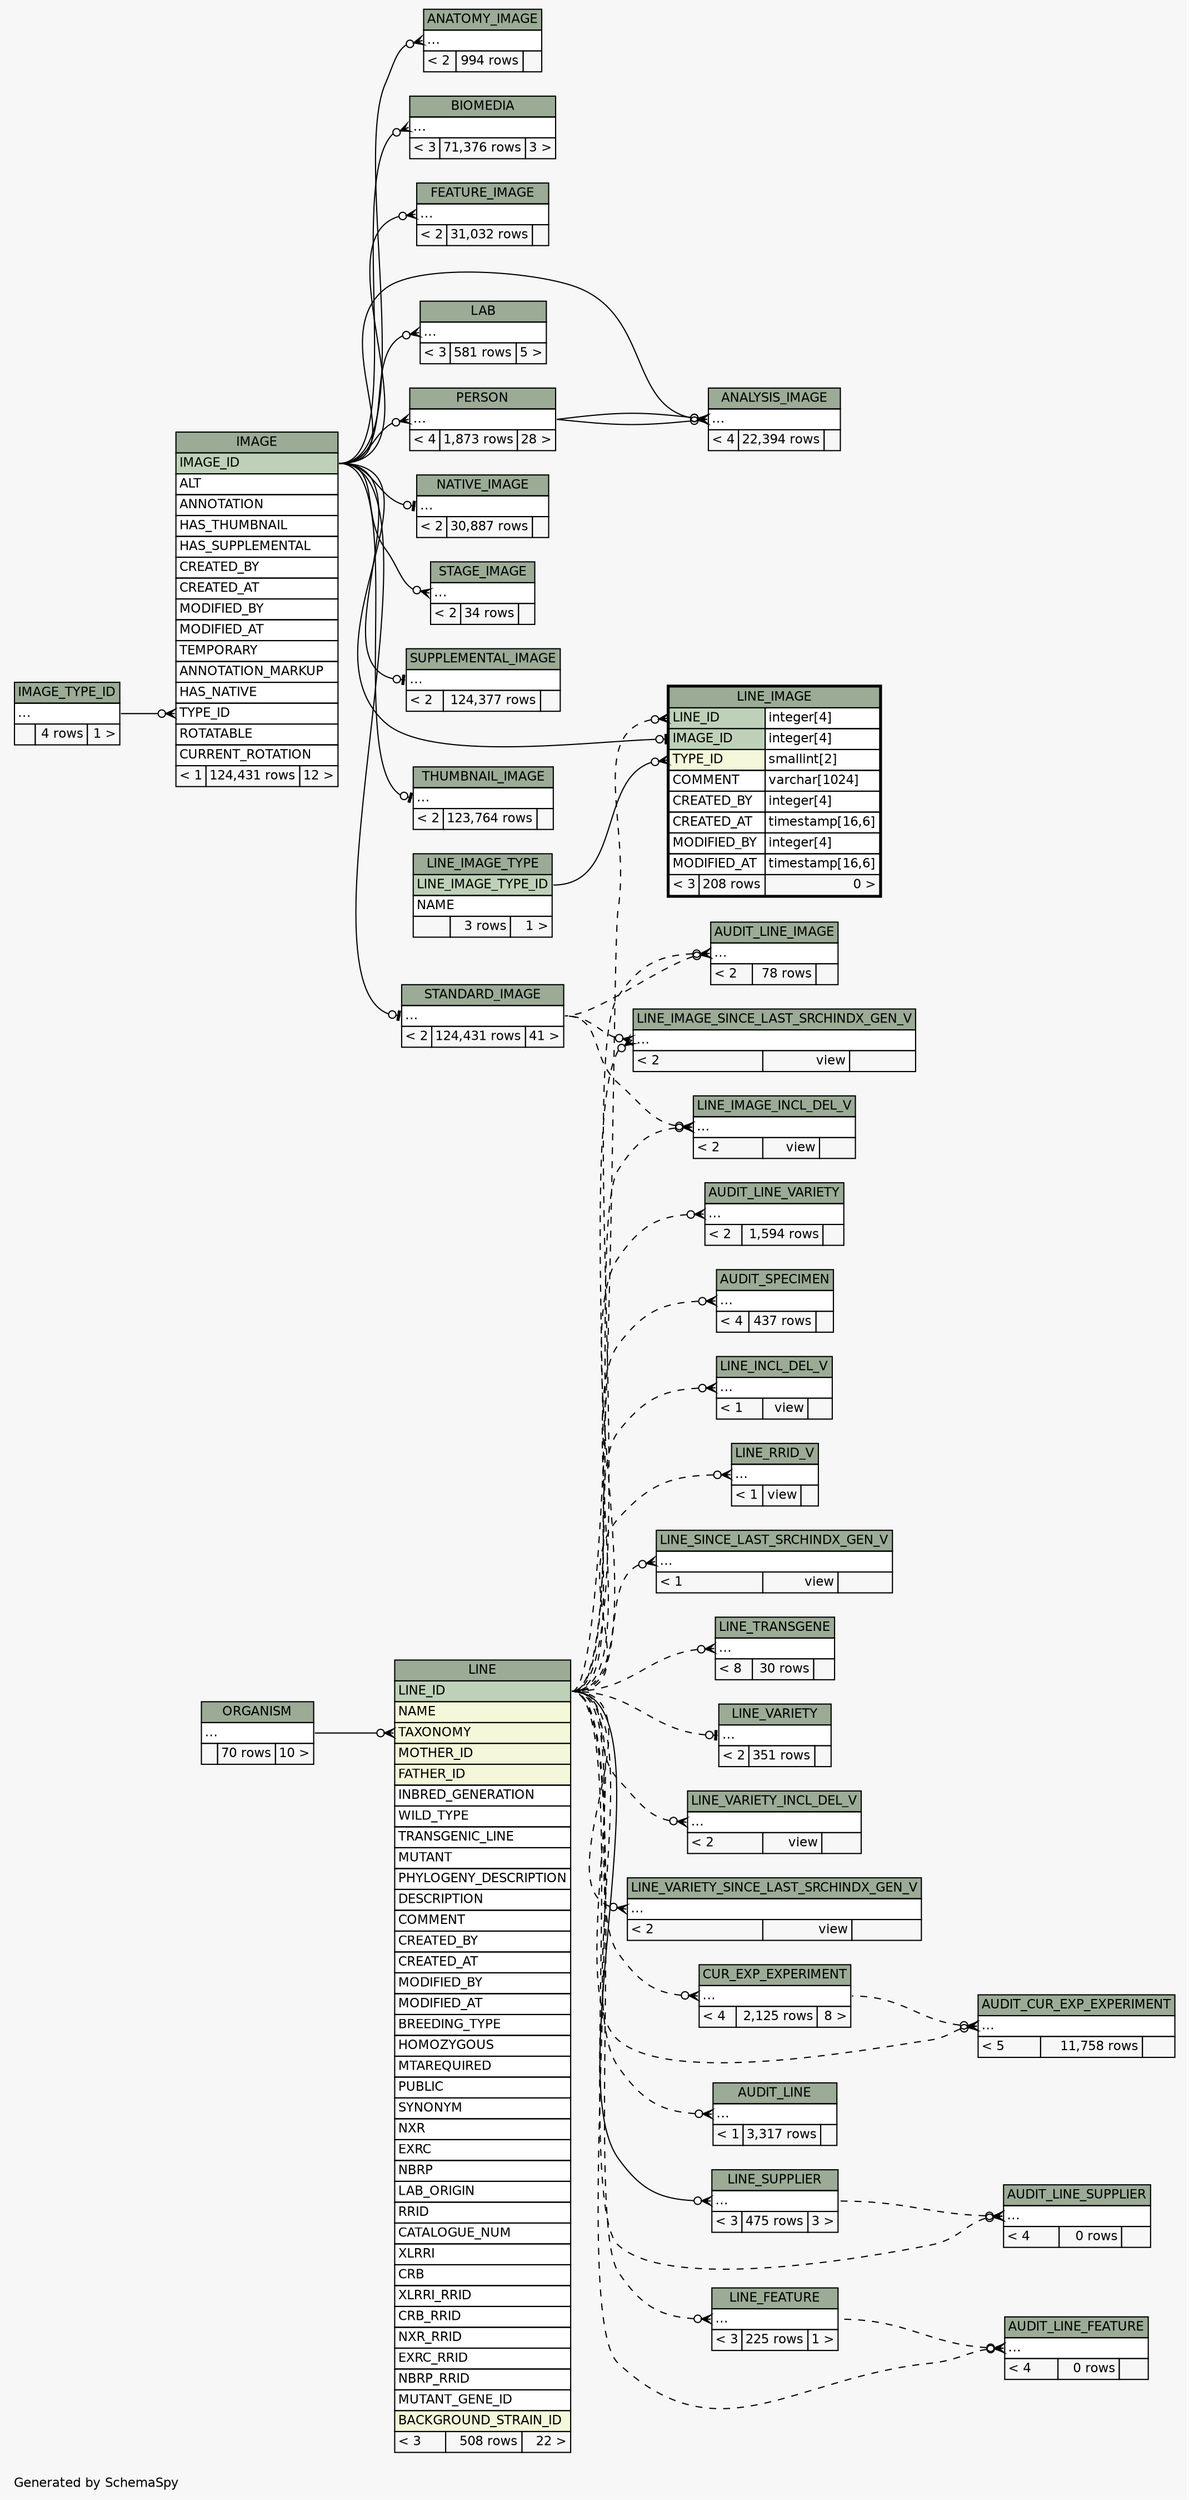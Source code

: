 // dot 2.38.0 on Windows 10 10.0
// SchemaSpy rev Unknown
digraph "impliedTwoDegreesRelationshipsDiagram" {
  graph [
    rankdir="RL"
    bgcolor="#f7f7f7"
    label="\nGenerated by SchemaSpy"
    labeljust="l"
    nodesep="0.18"
    ranksep="0.46"
    fontname="Helvetica"
    fontsize="11"
  ];
  node [
    fontname="Helvetica"
    fontsize="11"
    shape="plaintext"
  ];
  edge [
    arrowsize="0.8"
  ];
  "ANALYSIS_IMAGE":"elipses":w -> "PERSON":"elipses":e [arrowhead=none dir=back arrowtail=crowodot];
  "ANALYSIS_IMAGE":"elipses":w -> "IMAGE":"IMAGE_ID":e [arrowhead=none dir=back arrowtail=crowodot];
  "ANALYSIS_IMAGE":"elipses":w -> "PERSON":"elipses":e [arrowhead=none dir=back arrowtail=crowodot];
  "ANATOMY_IMAGE":"elipses":w -> "IMAGE":"IMAGE_ID":e [arrowhead=none dir=back arrowtail=crowodot];
  "AUDIT_CUR_EXP_EXPERIMENT":"elipses":w -> "CUR_EXP_EXPERIMENT":"elipses":e [arrowhead=none dir=back arrowtail=crowodot style=dashed];
  "AUDIT_CUR_EXP_EXPERIMENT":"elipses":w -> "LINE":"LINE_ID":e [arrowhead=none dir=back arrowtail=crowodot style=dashed];
  "AUDIT_LINE":"elipses":w -> "LINE":"LINE_ID":e [arrowhead=none dir=back arrowtail=crowodot style=dashed];
  "AUDIT_LINE_FEATURE":"elipses":w -> "LINE_FEATURE":"elipses":e [arrowhead=none dir=back arrowtail=crowodot style=dashed];
  "AUDIT_LINE_FEATURE":"elipses":w -> "LINE":"LINE_ID":e [arrowhead=none dir=back arrowtail=crowodot style=dashed];
  "AUDIT_LINE_IMAGE":"elipses":w -> "STANDARD_IMAGE":"elipses":e [arrowhead=none dir=back arrowtail=crowodot style=dashed];
  "AUDIT_LINE_IMAGE":"elipses":w -> "LINE":"LINE_ID":e [arrowhead=none dir=back arrowtail=crowodot style=dashed];
  "AUDIT_LINE_SUPPLIER":"elipses":w -> "LINE":"LINE_ID":e [arrowhead=none dir=back arrowtail=crowodot style=dashed];
  "AUDIT_LINE_SUPPLIER":"elipses":w -> "LINE_SUPPLIER":"elipses":e [arrowhead=none dir=back arrowtail=crowodot style=dashed];
  "AUDIT_LINE_VARIETY":"elipses":w -> "LINE":"LINE_ID":e [arrowhead=none dir=back arrowtail=crowodot style=dashed];
  "AUDIT_SPECIMEN":"elipses":w -> "LINE":"LINE_ID":e [arrowhead=none dir=back arrowtail=crowodot style=dashed];
  "BIOMEDIA":"elipses":w -> "IMAGE":"IMAGE_ID":e [arrowhead=none dir=back arrowtail=crowodot];
  "CUR_EXP_EXPERIMENT":"elipses":w -> "LINE":"LINE_ID":e [arrowhead=none dir=back arrowtail=crowodot style=dashed];
  "FEATURE_IMAGE":"elipses":w -> "IMAGE":"IMAGE_ID":e [arrowhead=none dir=back arrowtail=crowodot];
  "IMAGE":"TYPE_ID":w -> "IMAGE_TYPE_ID":"elipses":e [arrowhead=none dir=back arrowtail=crowodot];
  "LAB":"elipses":w -> "IMAGE":"IMAGE_ID":e [arrowhead=none dir=back arrowtail=crowodot];
  "LINE":"TAXONOMY":w -> "ORGANISM":"elipses":e [arrowhead=none dir=back arrowtail=crowodot];
  "LINE_FEATURE":"elipses":w -> "LINE":"LINE_ID":e [arrowhead=none dir=back arrowtail=crowodot style=dashed];
  "LINE_IMAGE":"IMAGE_ID":w -> "IMAGE":"IMAGE_ID":e [arrowhead=none dir=back arrowtail=teeodot];
  "LINE_IMAGE":"LINE_ID":w -> "LINE":"LINE_ID":e [arrowhead=none dir=back arrowtail=crowodot style=dashed];
  "LINE_IMAGE":"TYPE_ID":w -> "LINE_IMAGE_TYPE":"LINE_IMAGE_TYPE_ID":e [arrowhead=none dir=back arrowtail=crowodot];
  "LINE_IMAGE_INCL_DEL_V":"elipses":w -> "STANDARD_IMAGE":"elipses":e [arrowhead=none dir=back arrowtail=crowodot style=dashed];
  "LINE_IMAGE_INCL_DEL_V":"elipses":w -> "LINE":"LINE_ID":e [arrowhead=none dir=back arrowtail=crowodot style=dashed];
  "LINE_IMAGE_SINCE_LAST_SRCHINDX_GEN_V":"elipses":w -> "STANDARD_IMAGE":"elipses":e [arrowhead=none dir=back arrowtail=crowodot style=dashed];
  "LINE_IMAGE_SINCE_LAST_SRCHINDX_GEN_V":"elipses":w -> "LINE":"LINE_ID":e [arrowhead=none dir=back arrowtail=crowodot style=dashed];
  "LINE_INCL_DEL_V":"elipses":w -> "LINE":"LINE_ID":e [arrowhead=none dir=back arrowtail=crowodot style=dashed];
  "LINE_RRID_V":"elipses":w -> "LINE":"LINE_ID":e [arrowhead=none dir=back arrowtail=crowodot style=dashed];
  "LINE_SINCE_LAST_SRCHINDX_GEN_V":"elipses":w -> "LINE":"LINE_ID":e [arrowhead=none dir=back arrowtail=crowodot style=dashed];
  "LINE_SUPPLIER":"elipses":w -> "LINE":"LINE_ID":e [arrowhead=none dir=back arrowtail=crowodot];
  "LINE_TRANSGENE":"elipses":w -> "LINE":"LINE_ID":e [arrowhead=none dir=back arrowtail=crowodot style=dashed];
  "LINE_VARIETY":"elipses":w -> "LINE":"LINE_ID":e [arrowhead=none dir=back arrowtail=teeodot style=dashed];
  "LINE_VARIETY_INCL_DEL_V":"elipses":w -> "LINE":"LINE_ID":e [arrowhead=none dir=back arrowtail=crowodot style=dashed];
  "LINE_VARIETY_SINCE_LAST_SRCHINDX_GEN_V":"elipses":w -> "LINE":"LINE_ID":e [arrowhead=none dir=back arrowtail=crowodot style=dashed];
  "NATIVE_IMAGE":"elipses":w -> "IMAGE":"IMAGE_ID":e [arrowhead=none dir=back arrowtail=teeodot];
  "PERSON":"elipses":w -> "IMAGE":"IMAGE_ID":e [arrowhead=none dir=back arrowtail=crowodot];
  "STAGE_IMAGE":"elipses":w -> "IMAGE":"IMAGE_ID":e [arrowhead=none dir=back arrowtail=crowodot];
  "STANDARD_IMAGE":"elipses":w -> "IMAGE":"IMAGE_ID":e [arrowhead=none dir=back arrowtail=teeodot];
  "SUPPLEMENTAL_IMAGE":"elipses":w -> "IMAGE":"IMAGE_ID":e [arrowhead=none dir=back arrowtail=teeodot];
  "THUMBNAIL_IMAGE":"elipses":w -> "IMAGE":"IMAGE_ID":e [arrowhead=none dir=back arrowtail=teeodot];
  "ANALYSIS_IMAGE" [
    label=<
    <TABLE BORDER="0" CELLBORDER="1" CELLSPACING="0" BGCOLOR="#ffffff">
      <TR><TD COLSPAN="3" BGCOLOR="#9bab96" ALIGN="CENTER">ANALYSIS_IMAGE</TD></TR>
      <TR><TD PORT="elipses" COLSPAN="3" ALIGN="LEFT">...</TD></TR>
      <TR><TD ALIGN="LEFT" BGCOLOR="#f7f7f7">&lt; 4</TD><TD ALIGN="RIGHT" BGCOLOR="#f7f7f7">22,394 rows</TD><TD ALIGN="RIGHT" BGCOLOR="#f7f7f7">  </TD></TR>
    </TABLE>>
    URL="ANALYSIS_IMAGE.html"
    tooltip="ANALYSIS_IMAGE"
  ];
  "ANATOMY_IMAGE" [
    label=<
    <TABLE BORDER="0" CELLBORDER="1" CELLSPACING="0" BGCOLOR="#ffffff">
      <TR><TD COLSPAN="3" BGCOLOR="#9bab96" ALIGN="CENTER">ANATOMY_IMAGE</TD></TR>
      <TR><TD PORT="elipses" COLSPAN="3" ALIGN="LEFT">...</TD></TR>
      <TR><TD ALIGN="LEFT" BGCOLOR="#f7f7f7">&lt; 2</TD><TD ALIGN="RIGHT" BGCOLOR="#f7f7f7">994 rows</TD><TD ALIGN="RIGHT" BGCOLOR="#f7f7f7">  </TD></TR>
    </TABLE>>
    URL="ANATOMY_IMAGE.html"
    tooltip="ANATOMY_IMAGE"
  ];
  "AUDIT_CUR_EXP_EXPERIMENT" [
    label=<
    <TABLE BORDER="0" CELLBORDER="1" CELLSPACING="0" BGCOLOR="#ffffff">
      <TR><TD COLSPAN="3" BGCOLOR="#9bab96" ALIGN="CENTER">AUDIT_CUR_EXP_EXPERIMENT</TD></TR>
      <TR><TD PORT="elipses" COLSPAN="3" ALIGN="LEFT">...</TD></TR>
      <TR><TD ALIGN="LEFT" BGCOLOR="#f7f7f7">&lt; 5</TD><TD ALIGN="RIGHT" BGCOLOR="#f7f7f7">11,758 rows</TD><TD ALIGN="RIGHT" BGCOLOR="#f7f7f7">  </TD></TR>
    </TABLE>>
    URL="AUDIT_CUR_EXP_EXPERIMENT.html"
    tooltip="AUDIT_CUR_EXP_EXPERIMENT"
  ];
  "AUDIT_LINE" [
    label=<
    <TABLE BORDER="0" CELLBORDER="1" CELLSPACING="0" BGCOLOR="#ffffff">
      <TR><TD COLSPAN="3" BGCOLOR="#9bab96" ALIGN="CENTER">AUDIT_LINE</TD></TR>
      <TR><TD PORT="elipses" COLSPAN="3" ALIGN="LEFT">...</TD></TR>
      <TR><TD ALIGN="LEFT" BGCOLOR="#f7f7f7">&lt; 1</TD><TD ALIGN="RIGHT" BGCOLOR="#f7f7f7">3,317 rows</TD><TD ALIGN="RIGHT" BGCOLOR="#f7f7f7">  </TD></TR>
    </TABLE>>
    URL="AUDIT_LINE.html"
    tooltip="AUDIT_LINE"
  ];
  "AUDIT_LINE_FEATURE" [
    label=<
    <TABLE BORDER="0" CELLBORDER="1" CELLSPACING="0" BGCOLOR="#ffffff">
      <TR><TD COLSPAN="3" BGCOLOR="#9bab96" ALIGN="CENTER">AUDIT_LINE_FEATURE</TD></TR>
      <TR><TD PORT="elipses" COLSPAN="3" ALIGN="LEFT">...</TD></TR>
      <TR><TD ALIGN="LEFT" BGCOLOR="#f7f7f7">&lt; 4</TD><TD ALIGN="RIGHT" BGCOLOR="#f7f7f7">0 rows</TD><TD ALIGN="RIGHT" BGCOLOR="#f7f7f7">  </TD></TR>
    </TABLE>>
    URL="AUDIT_LINE_FEATURE.html"
    tooltip="AUDIT_LINE_FEATURE"
  ];
  "AUDIT_LINE_IMAGE" [
    label=<
    <TABLE BORDER="0" CELLBORDER="1" CELLSPACING="0" BGCOLOR="#ffffff">
      <TR><TD COLSPAN="3" BGCOLOR="#9bab96" ALIGN="CENTER">AUDIT_LINE_IMAGE</TD></TR>
      <TR><TD PORT="elipses" COLSPAN="3" ALIGN="LEFT">...</TD></TR>
      <TR><TD ALIGN="LEFT" BGCOLOR="#f7f7f7">&lt; 2</TD><TD ALIGN="RIGHT" BGCOLOR="#f7f7f7">78 rows</TD><TD ALIGN="RIGHT" BGCOLOR="#f7f7f7">  </TD></TR>
    </TABLE>>
    URL="AUDIT_LINE_IMAGE.html"
    tooltip="AUDIT_LINE_IMAGE"
  ];
  "AUDIT_LINE_SUPPLIER" [
    label=<
    <TABLE BORDER="0" CELLBORDER="1" CELLSPACING="0" BGCOLOR="#ffffff">
      <TR><TD COLSPAN="3" BGCOLOR="#9bab96" ALIGN="CENTER">AUDIT_LINE_SUPPLIER</TD></TR>
      <TR><TD PORT="elipses" COLSPAN="3" ALIGN="LEFT">...</TD></TR>
      <TR><TD ALIGN="LEFT" BGCOLOR="#f7f7f7">&lt; 4</TD><TD ALIGN="RIGHT" BGCOLOR="#f7f7f7">0 rows</TD><TD ALIGN="RIGHT" BGCOLOR="#f7f7f7">  </TD></TR>
    </TABLE>>
    URL="AUDIT_LINE_SUPPLIER.html"
    tooltip="AUDIT_LINE_SUPPLIER"
  ];
  "AUDIT_LINE_VARIETY" [
    label=<
    <TABLE BORDER="0" CELLBORDER="1" CELLSPACING="0" BGCOLOR="#ffffff">
      <TR><TD COLSPAN="3" BGCOLOR="#9bab96" ALIGN="CENTER">AUDIT_LINE_VARIETY</TD></TR>
      <TR><TD PORT="elipses" COLSPAN="3" ALIGN="LEFT">...</TD></TR>
      <TR><TD ALIGN="LEFT" BGCOLOR="#f7f7f7">&lt; 2</TD><TD ALIGN="RIGHT" BGCOLOR="#f7f7f7">1,594 rows</TD><TD ALIGN="RIGHT" BGCOLOR="#f7f7f7">  </TD></TR>
    </TABLE>>
    URL="AUDIT_LINE_VARIETY.html"
    tooltip="AUDIT_LINE_VARIETY"
  ];
  "AUDIT_SPECIMEN" [
    label=<
    <TABLE BORDER="0" CELLBORDER="1" CELLSPACING="0" BGCOLOR="#ffffff">
      <TR><TD COLSPAN="3" BGCOLOR="#9bab96" ALIGN="CENTER">AUDIT_SPECIMEN</TD></TR>
      <TR><TD PORT="elipses" COLSPAN="3" ALIGN="LEFT">...</TD></TR>
      <TR><TD ALIGN="LEFT" BGCOLOR="#f7f7f7">&lt; 4</TD><TD ALIGN="RIGHT" BGCOLOR="#f7f7f7">437 rows</TD><TD ALIGN="RIGHT" BGCOLOR="#f7f7f7">  </TD></TR>
    </TABLE>>
    URL="AUDIT_SPECIMEN.html"
    tooltip="AUDIT_SPECIMEN"
  ];
  "BIOMEDIA" [
    label=<
    <TABLE BORDER="0" CELLBORDER="1" CELLSPACING="0" BGCOLOR="#ffffff">
      <TR><TD COLSPAN="3" BGCOLOR="#9bab96" ALIGN="CENTER">BIOMEDIA</TD></TR>
      <TR><TD PORT="elipses" COLSPAN="3" ALIGN="LEFT">...</TD></TR>
      <TR><TD ALIGN="LEFT" BGCOLOR="#f7f7f7">&lt; 3</TD><TD ALIGN="RIGHT" BGCOLOR="#f7f7f7">71,376 rows</TD><TD ALIGN="RIGHT" BGCOLOR="#f7f7f7">3 &gt;</TD></TR>
    </TABLE>>
    URL="BIOMEDIA.html"
    tooltip="BIOMEDIA"
  ];
  "CUR_EXP_EXPERIMENT" [
    label=<
    <TABLE BORDER="0" CELLBORDER="1" CELLSPACING="0" BGCOLOR="#ffffff">
      <TR><TD COLSPAN="3" BGCOLOR="#9bab96" ALIGN="CENTER">CUR_EXP_EXPERIMENT</TD></TR>
      <TR><TD PORT="elipses" COLSPAN="3" ALIGN="LEFT">...</TD></TR>
      <TR><TD ALIGN="LEFT" BGCOLOR="#f7f7f7">&lt; 4</TD><TD ALIGN="RIGHT" BGCOLOR="#f7f7f7">2,125 rows</TD><TD ALIGN="RIGHT" BGCOLOR="#f7f7f7">8 &gt;</TD></TR>
    </TABLE>>
    URL="CUR_EXP_EXPERIMENT.html"
    tooltip="CUR_EXP_EXPERIMENT"
  ];
  "FEATURE_IMAGE" [
    label=<
    <TABLE BORDER="0" CELLBORDER="1" CELLSPACING="0" BGCOLOR="#ffffff">
      <TR><TD COLSPAN="3" BGCOLOR="#9bab96" ALIGN="CENTER">FEATURE_IMAGE</TD></TR>
      <TR><TD PORT="elipses" COLSPAN="3" ALIGN="LEFT">...</TD></TR>
      <TR><TD ALIGN="LEFT" BGCOLOR="#f7f7f7">&lt; 2</TD><TD ALIGN="RIGHT" BGCOLOR="#f7f7f7">31,032 rows</TD><TD ALIGN="RIGHT" BGCOLOR="#f7f7f7">  </TD></TR>
    </TABLE>>
    URL="FEATURE_IMAGE.html"
    tooltip="FEATURE_IMAGE"
  ];
  "IMAGE" [
    label=<
    <TABLE BORDER="0" CELLBORDER="1" CELLSPACING="0" BGCOLOR="#ffffff">
      <TR><TD COLSPAN="3" BGCOLOR="#9bab96" ALIGN="CENTER">IMAGE</TD></TR>
      <TR><TD PORT="IMAGE_ID" COLSPAN="3" BGCOLOR="#bed1b8" ALIGN="LEFT">IMAGE_ID</TD></TR>
      <TR><TD PORT="ALT" COLSPAN="3" ALIGN="LEFT">ALT</TD></TR>
      <TR><TD PORT="ANNOTATION" COLSPAN="3" ALIGN="LEFT">ANNOTATION</TD></TR>
      <TR><TD PORT="HAS_THUMBNAIL" COLSPAN="3" ALIGN="LEFT">HAS_THUMBNAIL</TD></TR>
      <TR><TD PORT="HAS_SUPPLEMENTAL" COLSPAN="3" ALIGN="LEFT">HAS_SUPPLEMENTAL</TD></TR>
      <TR><TD PORT="CREATED_BY" COLSPAN="3" ALIGN="LEFT">CREATED_BY</TD></TR>
      <TR><TD PORT="CREATED_AT" COLSPAN="3" ALIGN="LEFT">CREATED_AT</TD></TR>
      <TR><TD PORT="MODIFIED_BY" COLSPAN="3" ALIGN="LEFT">MODIFIED_BY</TD></TR>
      <TR><TD PORT="MODIFIED_AT" COLSPAN="3" ALIGN="LEFT">MODIFIED_AT</TD></TR>
      <TR><TD PORT="TEMPORARY" COLSPAN="3" ALIGN="LEFT">TEMPORARY</TD></TR>
      <TR><TD PORT="ANNOTATION_MARKUP" COLSPAN="3" ALIGN="LEFT">ANNOTATION_MARKUP</TD></TR>
      <TR><TD PORT="HAS_NATIVE" COLSPAN="3" ALIGN="LEFT">HAS_NATIVE</TD></TR>
      <TR><TD PORT="TYPE_ID" COLSPAN="3" ALIGN="LEFT">TYPE_ID</TD></TR>
      <TR><TD PORT="ROTATABLE" COLSPAN="3" ALIGN="LEFT">ROTATABLE</TD></TR>
      <TR><TD PORT="CURRENT_ROTATION" COLSPAN="3" ALIGN="LEFT">CURRENT_ROTATION</TD></TR>
      <TR><TD ALIGN="LEFT" BGCOLOR="#f7f7f7">&lt; 1</TD><TD ALIGN="RIGHT" BGCOLOR="#f7f7f7">124,431 rows</TD><TD ALIGN="RIGHT" BGCOLOR="#f7f7f7">12 &gt;</TD></TR>
    </TABLE>>
    URL="IMAGE.html"
    tooltip="IMAGE"
  ];
  "IMAGE_TYPE_ID" [
    label=<
    <TABLE BORDER="0" CELLBORDER="1" CELLSPACING="0" BGCOLOR="#ffffff">
      <TR><TD COLSPAN="3" BGCOLOR="#9bab96" ALIGN="CENTER">IMAGE_TYPE_ID</TD></TR>
      <TR><TD PORT="elipses" COLSPAN="3" ALIGN="LEFT">...</TD></TR>
      <TR><TD ALIGN="LEFT" BGCOLOR="#f7f7f7">  </TD><TD ALIGN="RIGHT" BGCOLOR="#f7f7f7">4 rows</TD><TD ALIGN="RIGHT" BGCOLOR="#f7f7f7">1 &gt;</TD></TR>
    </TABLE>>
    URL="IMAGE_TYPE_ID.html"
    tooltip="IMAGE_TYPE_ID"
  ];
  "LAB" [
    label=<
    <TABLE BORDER="0" CELLBORDER="1" CELLSPACING="0" BGCOLOR="#ffffff">
      <TR><TD COLSPAN="3" BGCOLOR="#9bab96" ALIGN="CENTER">LAB</TD></TR>
      <TR><TD PORT="elipses" COLSPAN="3" ALIGN="LEFT">...</TD></TR>
      <TR><TD ALIGN="LEFT" BGCOLOR="#f7f7f7">&lt; 3</TD><TD ALIGN="RIGHT" BGCOLOR="#f7f7f7">581 rows</TD><TD ALIGN="RIGHT" BGCOLOR="#f7f7f7">5 &gt;</TD></TR>
    </TABLE>>
    URL="LAB.html"
    tooltip="LAB"
  ];
  "LINE" [
    label=<
    <TABLE BORDER="0" CELLBORDER="1" CELLSPACING="0" BGCOLOR="#ffffff">
      <TR><TD COLSPAN="3" BGCOLOR="#9bab96" ALIGN="CENTER">LINE</TD></TR>
      <TR><TD PORT="LINE_ID" COLSPAN="3" BGCOLOR="#bed1b8" ALIGN="LEFT">LINE_ID</TD></TR>
      <TR><TD PORT="NAME" COLSPAN="3" BGCOLOR="#f4f7da" ALIGN="LEFT">NAME</TD></TR>
      <TR><TD PORT="TAXONOMY" COLSPAN="3" BGCOLOR="#f4f7da" ALIGN="LEFT">TAXONOMY</TD></TR>
      <TR><TD PORT="MOTHER_ID" COLSPAN="3" BGCOLOR="#f4f7da" ALIGN="LEFT">MOTHER_ID</TD></TR>
      <TR><TD PORT="FATHER_ID" COLSPAN="3" BGCOLOR="#f4f7da" ALIGN="LEFT">FATHER_ID</TD></TR>
      <TR><TD PORT="INBRED_GENERATION" COLSPAN="3" ALIGN="LEFT">INBRED_GENERATION</TD></TR>
      <TR><TD PORT="WILD_TYPE" COLSPAN="3" ALIGN="LEFT">WILD_TYPE</TD></TR>
      <TR><TD PORT="TRANSGENIC_LINE" COLSPAN="3" ALIGN="LEFT">TRANSGENIC_LINE</TD></TR>
      <TR><TD PORT="MUTANT" COLSPAN="3" ALIGN="LEFT">MUTANT</TD></TR>
      <TR><TD PORT="PHYLOGENY_DESCRIPTION" COLSPAN="3" ALIGN="LEFT">PHYLOGENY_DESCRIPTION</TD></TR>
      <TR><TD PORT="DESCRIPTION" COLSPAN="3" ALIGN="LEFT">DESCRIPTION</TD></TR>
      <TR><TD PORT="COMMENT" COLSPAN="3" ALIGN="LEFT">COMMENT</TD></TR>
      <TR><TD PORT="CREATED_BY" COLSPAN="3" ALIGN="LEFT">CREATED_BY</TD></TR>
      <TR><TD PORT="CREATED_AT" COLSPAN="3" ALIGN="LEFT">CREATED_AT</TD></TR>
      <TR><TD PORT="MODIFIED_BY" COLSPAN="3" ALIGN="LEFT">MODIFIED_BY</TD></TR>
      <TR><TD PORT="MODIFIED_AT" COLSPAN="3" ALIGN="LEFT">MODIFIED_AT</TD></TR>
      <TR><TD PORT="BREEDING_TYPE" COLSPAN="3" ALIGN="LEFT">BREEDING_TYPE</TD></TR>
      <TR><TD PORT="HOMOZYGOUS" COLSPAN="3" ALIGN="LEFT">HOMOZYGOUS</TD></TR>
      <TR><TD PORT="MTAREQUIRED" COLSPAN="3" ALIGN="LEFT">MTAREQUIRED</TD></TR>
      <TR><TD PORT="PUBLIC" COLSPAN="3" ALIGN="LEFT">PUBLIC</TD></TR>
      <TR><TD PORT="SYNONYM" COLSPAN="3" ALIGN="LEFT">SYNONYM</TD></TR>
      <TR><TD PORT="NXR" COLSPAN="3" ALIGN="LEFT">NXR</TD></TR>
      <TR><TD PORT="EXRC" COLSPAN="3" ALIGN="LEFT">EXRC</TD></TR>
      <TR><TD PORT="NBRP" COLSPAN="3" ALIGN="LEFT">NBRP</TD></TR>
      <TR><TD PORT="LAB_ORIGIN" COLSPAN="3" ALIGN="LEFT">LAB_ORIGIN</TD></TR>
      <TR><TD PORT="RRID" COLSPAN="3" ALIGN="LEFT">RRID</TD></TR>
      <TR><TD PORT="CATALOGUE_NUM" COLSPAN="3" ALIGN="LEFT">CATALOGUE_NUM</TD></TR>
      <TR><TD PORT="XLRRI" COLSPAN="3" ALIGN="LEFT">XLRRI</TD></TR>
      <TR><TD PORT="CRB" COLSPAN="3" ALIGN="LEFT">CRB</TD></TR>
      <TR><TD PORT="XLRRI_RRID" COLSPAN="3" ALIGN="LEFT">XLRRI_RRID</TD></TR>
      <TR><TD PORT="CRB_RRID" COLSPAN="3" ALIGN="LEFT">CRB_RRID</TD></TR>
      <TR><TD PORT="NXR_RRID" COLSPAN="3" ALIGN="LEFT">NXR_RRID</TD></TR>
      <TR><TD PORT="EXRC_RRID" COLSPAN="3" ALIGN="LEFT">EXRC_RRID</TD></TR>
      <TR><TD PORT="NBRP_RRID" COLSPAN="3" ALIGN="LEFT">NBRP_RRID</TD></TR>
      <TR><TD PORT="MUTANT_GENE_ID" COLSPAN="3" ALIGN="LEFT">MUTANT_GENE_ID</TD></TR>
      <TR><TD PORT="BACKGROUND_STRAIN_ID" COLSPAN="3" BGCOLOR="#f4f7da" ALIGN="LEFT">BACKGROUND_STRAIN_ID</TD></TR>
      <TR><TD ALIGN="LEFT" BGCOLOR="#f7f7f7">&lt; 3</TD><TD ALIGN="RIGHT" BGCOLOR="#f7f7f7">508 rows</TD><TD ALIGN="RIGHT" BGCOLOR="#f7f7f7">22 &gt;</TD></TR>
    </TABLE>>
    URL="LINE.html"
    tooltip="LINE"
  ];
  "LINE_FEATURE" [
    label=<
    <TABLE BORDER="0" CELLBORDER="1" CELLSPACING="0" BGCOLOR="#ffffff">
      <TR><TD COLSPAN="3" BGCOLOR="#9bab96" ALIGN="CENTER">LINE_FEATURE</TD></TR>
      <TR><TD PORT="elipses" COLSPAN="3" ALIGN="LEFT">...</TD></TR>
      <TR><TD ALIGN="LEFT" BGCOLOR="#f7f7f7">&lt; 3</TD><TD ALIGN="RIGHT" BGCOLOR="#f7f7f7">225 rows</TD><TD ALIGN="RIGHT" BGCOLOR="#f7f7f7">1 &gt;</TD></TR>
    </TABLE>>
    URL="LINE_FEATURE.html"
    tooltip="LINE_FEATURE"
  ];
  "LINE_IMAGE" [
    label=<
    <TABLE BORDER="2" CELLBORDER="1" CELLSPACING="0" BGCOLOR="#ffffff">
      <TR><TD COLSPAN="3" BGCOLOR="#9bab96" ALIGN="CENTER">LINE_IMAGE</TD></TR>
      <TR><TD PORT="LINE_ID" COLSPAN="2" BGCOLOR="#bed1b8" ALIGN="LEFT">LINE_ID</TD><TD PORT="LINE_ID.type" ALIGN="LEFT">integer[4]</TD></TR>
      <TR><TD PORT="IMAGE_ID" COLSPAN="2" BGCOLOR="#bed1b8" ALIGN="LEFT">IMAGE_ID</TD><TD PORT="IMAGE_ID.type" ALIGN="LEFT">integer[4]</TD></TR>
      <TR><TD PORT="TYPE_ID" COLSPAN="2" BGCOLOR="#f4f7da" ALIGN="LEFT">TYPE_ID</TD><TD PORT="TYPE_ID.type" ALIGN="LEFT">smallint[2]</TD></TR>
      <TR><TD PORT="COMMENT" COLSPAN="2" ALIGN="LEFT">COMMENT</TD><TD PORT="COMMENT.type" ALIGN="LEFT">varchar[1024]</TD></TR>
      <TR><TD PORT="CREATED_BY" COLSPAN="2" ALIGN="LEFT">CREATED_BY</TD><TD PORT="CREATED_BY.type" ALIGN="LEFT">integer[4]</TD></TR>
      <TR><TD PORT="CREATED_AT" COLSPAN="2" ALIGN="LEFT">CREATED_AT</TD><TD PORT="CREATED_AT.type" ALIGN="LEFT">timestamp[16,6]</TD></TR>
      <TR><TD PORT="MODIFIED_BY" COLSPAN="2" ALIGN="LEFT">MODIFIED_BY</TD><TD PORT="MODIFIED_BY.type" ALIGN="LEFT">integer[4]</TD></TR>
      <TR><TD PORT="MODIFIED_AT" COLSPAN="2" ALIGN="LEFT">MODIFIED_AT</TD><TD PORT="MODIFIED_AT.type" ALIGN="LEFT">timestamp[16,6]</TD></TR>
      <TR><TD ALIGN="LEFT" BGCOLOR="#f7f7f7">&lt; 3</TD><TD ALIGN="RIGHT" BGCOLOR="#f7f7f7">208 rows</TD><TD ALIGN="RIGHT" BGCOLOR="#f7f7f7">0 &gt;</TD></TR>
    </TABLE>>
    URL="LINE_IMAGE.html"
    tooltip="LINE_IMAGE"
  ];
  "LINE_IMAGE_INCL_DEL_V" [
    label=<
    <TABLE BORDER="0" CELLBORDER="1" CELLSPACING="0" BGCOLOR="#ffffff">
      <TR><TD COLSPAN="3" BGCOLOR="#9bab96" ALIGN="CENTER">LINE_IMAGE_INCL_DEL_V</TD></TR>
      <TR><TD PORT="elipses" COLSPAN="3" ALIGN="LEFT">...</TD></TR>
      <TR><TD ALIGN="LEFT" BGCOLOR="#f7f7f7">&lt; 2</TD><TD ALIGN="RIGHT" BGCOLOR="#f7f7f7">view</TD><TD ALIGN="RIGHT" BGCOLOR="#f7f7f7">  </TD></TR>
    </TABLE>>
    URL="LINE_IMAGE_INCL_DEL_V.html"
    tooltip="LINE_IMAGE_INCL_DEL_V"
  ];
  "LINE_IMAGE_SINCE_LAST_SRCHINDX_GEN_V" [
    label=<
    <TABLE BORDER="0" CELLBORDER="1" CELLSPACING="0" BGCOLOR="#ffffff">
      <TR><TD COLSPAN="3" BGCOLOR="#9bab96" ALIGN="CENTER">LINE_IMAGE_SINCE_LAST_SRCHINDX_GEN_V</TD></TR>
      <TR><TD PORT="elipses" COLSPAN="3" ALIGN="LEFT">...</TD></TR>
      <TR><TD ALIGN="LEFT" BGCOLOR="#f7f7f7">&lt; 2</TD><TD ALIGN="RIGHT" BGCOLOR="#f7f7f7">view</TD><TD ALIGN="RIGHT" BGCOLOR="#f7f7f7">  </TD></TR>
    </TABLE>>
    URL="LINE_IMAGE_SINCE_LAST_SRCHINDX_GEN_V.html"
    tooltip="LINE_IMAGE_SINCE_LAST_SRCHINDX_GEN_V"
  ];
  "LINE_IMAGE_TYPE" [
    label=<
    <TABLE BORDER="0" CELLBORDER="1" CELLSPACING="0" BGCOLOR="#ffffff">
      <TR><TD COLSPAN="3" BGCOLOR="#9bab96" ALIGN="CENTER">LINE_IMAGE_TYPE</TD></TR>
      <TR><TD PORT="LINE_IMAGE_TYPE_ID" COLSPAN="3" BGCOLOR="#bed1b8" ALIGN="LEFT">LINE_IMAGE_TYPE_ID</TD></TR>
      <TR><TD PORT="NAME" COLSPAN="3" ALIGN="LEFT">NAME</TD></TR>
      <TR><TD ALIGN="LEFT" BGCOLOR="#f7f7f7">  </TD><TD ALIGN="RIGHT" BGCOLOR="#f7f7f7">3 rows</TD><TD ALIGN="RIGHT" BGCOLOR="#f7f7f7">1 &gt;</TD></TR>
    </TABLE>>
    URL="LINE_IMAGE_TYPE.html"
    tooltip="LINE_IMAGE_TYPE"
  ];
  "LINE_INCL_DEL_V" [
    label=<
    <TABLE BORDER="0" CELLBORDER="1" CELLSPACING="0" BGCOLOR="#ffffff">
      <TR><TD COLSPAN="3" BGCOLOR="#9bab96" ALIGN="CENTER">LINE_INCL_DEL_V</TD></TR>
      <TR><TD PORT="elipses" COLSPAN="3" ALIGN="LEFT">...</TD></TR>
      <TR><TD ALIGN="LEFT" BGCOLOR="#f7f7f7">&lt; 1</TD><TD ALIGN="RIGHT" BGCOLOR="#f7f7f7">view</TD><TD ALIGN="RIGHT" BGCOLOR="#f7f7f7">  </TD></TR>
    </TABLE>>
    URL="LINE_INCL_DEL_V.html"
    tooltip="LINE_INCL_DEL_V"
  ];
  "LINE_RRID_V" [
    label=<
    <TABLE BORDER="0" CELLBORDER="1" CELLSPACING="0" BGCOLOR="#ffffff">
      <TR><TD COLSPAN="3" BGCOLOR="#9bab96" ALIGN="CENTER">LINE_RRID_V</TD></TR>
      <TR><TD PORT="elipses" COLSPAN="3" ALIGN="LEFT">...</TD></TR>
      <TR><TD ALIGN="LEFT" BGCOLOR="#f7f7f7">&lt; 1</TD><TD ALIGN="RIGHT" BGCOLOR="#f7f7f7">view</TD><TD ALIGN="RIGHT" BGCOLOR="#f7f7f7">  </TD></TR>
    </TABLE>>
    URL="LINE_RRID_V.html"
    tooltip="LINE_RRID_V"
  ];
  "LINE_SINCE_LAST_SRCHINDX_GEN_V" [
    label=<
    <TABLE BORDER="0" CELLBORDER="1" CELLSPACING="0" BGCOLOR="#ffffff">
      <TR><TD COLSPAN="3" BGCOLOR="#9bab96" ALIGN="CENTER">LINE_SINCE_LAST_SRCHINDX_GEN_V</TD></TR>
      <TR><TD PORT="elipses" COLSPAN="3" ALIGN="LEFT">...</TD></TR>
      <TR><TD ALIGN="LEFT" BGCOLOR="#f7f7f7">&lt; 1</TD><TD ALIGN="RIGHT" BGCOLOR="#f7f7f7">view</TD><TD ALIGN="RIGHT" BGCOLOR="#f7f7f7">  </TD></TR>
    </TABLE>>
    URL="LINE_SINCE_LAST_SRCHINDX_GEN_V.html"
    tooltip="LINE_SINCE_LAST_SRCHINDX_GEN_V"
  ];
  "LINE_SUPPLIER" [
    label=<
    <TABLE BORDER="0" CELLBORDER="1" CELLSPACING="0" BGCOLOR="#ffffff">
      <TR><TD COLSPAN="3" BGCOLOR="#9bab96" ALIGN="CENTER">LINE_SUPPLIER</TD></TR>
      <TR><TD PORT="elipses" COLSPAN="3" ALIGN="LEFT">...</TD></TR>
      <TR><TD ALIGN="LEFT" BGCOLOR="#f7f7f7">&lt; 3</TD><TD ALIGN="RIGHT" BGCOLOR="#f7f7f7">475 rows</TD><TD ALIGN="RIGHT" BGCOLOR="#f7f7f7">3 &gt;</TD></TR>
    </TABLE>>
    URL="LINE_SUPPLIER.html"
    tooltip="LINE_SUPPLIER"
  ];
  "LINE_TRANSGENE" [
    label=<
    <TABLE BORDER="0" CELLBORDER="1" CELLSPACING="0" BGCOLOR="#ffffff">
      <TR><TD COLSPAN="3" BGCOLOR="#9bab96" ALIGN="CENTER">LINE_TRANSGENE</TD></TR>
      <TR><TD PORT="elipses" COLSPAN="3" ALIGN="LEFT">...</TD></TR>
      <TR><TD ALIGN="LEFT" BGCOLOR="#f7f7f7">&lt; 8</TD><TD ALIGN="RIGHT" BGCOLOR="#f7f7f7">30 rows</TD><TD ALIGN="RIGHT" BGCOLOR="#f7f7f7">  </TD></TR>
    </TABLE>>
    URL="LINE_TRANSGENE.html"
    tooltip="LINE_TRANSGENE"
  ];
  "LINE_VARIETY" [
    label=<
    <TABLE BORDER="0" CELLBORDER="1" CELLSPACING="0" BGCOLOR="#ffffff">
      <TR><TD COLSPAN="3" BGCOLOR="#9bab96" ALIGN="CENTER">LINE_VARIETY</TD></TR>
      <TR><TD PORT="elipses" COLSPAN="3" ALIGN="LEFT">...</TD></TR>
      <TR><TD ALIGN="LEFT" BGCOLOR="#f7f7f7">&lt; 2</TD><TD ALIGN="RIGHT" BGCOLOR="#f7f7f7">351 rows</TD><TD ALIGN="RIGHT" BGCOLOR="#f7f7f7">  </TD></TR>
    </TABLE>>
    URL="LINE_VARIETY.html"
    tooltip="LINE_VARIETY"
  ];
  "LINE_VARIETY_INCL_DEL_V" [
    label=<
    <TABLE BORDER="0" CELLBORDER="1" CELLSPACING="0" BGCOLOR="#ffffff">
      <TR><TD COLSPAN="3" BGCOLOR="#9bab96" ALIGN="CENTER">LINE_VARIETY_INCL_DEL_V</TD></TR>
      <TR><TD PORT="elipses" COLSPAN="3" ALIGN="LEFT">...</TD></TR>
      <TR><TD ALIGN="LEFT" BGCOLOR="#f7f7f7">&lt; 2</TD><TD ALIGN="RIGHT" BGCOLOR="#f7f7f7">view</TD><TD ALIGN="RIGHT" BGCOLOR="#f7f7f7">  </TD></TR>
    </TABLE>>
    URL="LINE_VARIETY_INCL_DEL_V.html"
    tooltip="LINE_VARIETY_INCL_DEL_V"
  ];
  "LINE_VARIETY_SINCE_LAST_SRCHINDX_GEN_V" [
    label=<
    <TABLE BORDER="0" CELLBORDER="1" CELLSPACING="0" BGCOLOR="#ffffff">
      <TR><TD COLSPAN="3" BGCOLOR="#9bab96" ALIGN="CENTER">LINE_VARIETY_SINCE_LAST_SRCHINDX_GEN_V</TD></TR>
      <TR><TD PORT="elipses" COLSPAN="3" ALIGN="LEFT">...</TD></TR>
      <TR><TD ALIGN="LEFT" BGCOLOR="#f7f7f7">&lt; 2</TD><TD ALIGN="RIGHT" BGCOLOR="#f7f7f7">view</TD><TD ALIGN="RIGHT" BGCOLOR="#f7f7f7">  </TD></TR>
    </TABLE>>
    URL="LINE_VARIETY_SINCE_LAST_SRCHINDX_GEN_V.html"
    tooltip="LINE_VARIETY_SINCE_LAST_SRCHINDX_GEN_V"
  ];
  "NATIVE_IMAGE" [
    label=<
    <TABLE BORDER="0" CELLBORDER="1" CELLSPACING="0" BGCOLOR="#ffffff">
      <TR><TD COLSPAN="3" BGCOLOR="#9bab96" ALIGN="CENTER">NATIVE_IMAGE</TD></TR>
      <TR><TD PORT="elipses" COLSPAN="3" ALIGN="LEFT">...</TD></TR>
      <TR><TD ALIGN="LEFT" BGCOLOR="#f7f7f7">&lt; 2</TD><TD ALIGN="RIGHT" BGCOLOR="#f7f7f7">30,887 rows</TD><TD ALIGN="RIGHT" BGCOLOR="#f7f7f7">  </TD></TR>
    </TABLE>>
    URL="NATIVE_IMAGE.html"
    tooltip="NATIVE_IMAGE"
  ];
  "ORGANISM" [
    label=<
    <TABLE BORDER="0" CELLBORDER="1" CELLSPACING="0" BGCOLOR="#ffffff">
      <TR><TD COLSPAN="3" BGCOLOR="#9bab96" ALIGN="CENTER">ORGANISM</TD></TR>
      <TR><TD PORT="elipses" COLSPAN="3" ALIGN="LEFT">...</TD></TR>
      <TR><TD ALIGN="LEFT" BGCOLOR="#f7f7f7">  </TD><TD ALIGN="RIGHT" BGCOLOR="#f7f7f7">70 rows</TD><TD ALIGN="RIGHT" BGCOLOR="#f7f7f7">10 &gt;</TD></TR>
    </TABLE>>
    URL="ORGANISM.html"
    tooltip="ORGANISM"
  ];
  "PERSON" [
    label=<
    <TABLE BORDER="0" CELLBORDER="1" CELLSPACING="0" BGCOLOR="#ffffff">
      <TR><TD COLSPAN="3" BGCOLOR="#9bab96" ALIGN="CENTER">PERSON</TD></TR>
      <TR><TD PORT="elipses" COLSPAN="3" ALIGN="LEFT">...</TD></TR>
      <TR><TD ALIGN="LEFT" BGCOLOR="#f7f7f7">&lt; 4</TD><TD ALIGN="RIGHT" BGCOLOR="#f7f7f7">1,873 rows</TD><TD ALIGN="RIGHT" BGCOLOR="#f7f7f7">28 &gt;</TD></TR>
    </TABLE>>
    URL="PERSON.html"
    tooltip="PERSON"
  ];
  "STAGE_IMAGE" [
    label=<
    <TABLE BORDER="0" CELLBORDER="1" CELLSPACING="0" BGCOLOR="#ffffff">
      <TR><TD COLSPAN="3" BGCOLOR="#9bab96" ALIGN="CENTER">STAGE_IMAGE</TD></TR>
      <TR><TD PORT="elipses" COLSPAN="3" ALIGN="LEFT">...</TD></TR>
      <TR><TD ALIGN="LEFT" BGCOLOR="#f7f7f7">&lt; 2</TD><TD ALIGN="RIGHT" BGCOLOR="#f7f7f7">34 rows</TD><TD ALIGN="RIGHT" BGCOLOR="#f7f7f7">  </TD></TR>
    </TABLE>>
    URL="STAGE_IMAGE.html"
    tooltip="STAGE_IMAGE"
  ];
  "STANDARD_IMAGE" [
    label=<
    <TABLE BORDER="0" CELLBORDER="1" CELLSPACING="0" BGCOLOR="#ffffff">
      <TR><TD COLSPAN="3" BGCOLOR="#9bab96" ALIGN="CENTER">STANDARD_IMAGE</TD></TR>
      <TR><TD PORT="elipses" COLSPAN="3" ALIGN="LEFT">...</TD></TR>
      <TR><TD ALIGN="LEFT" BGCOLOR="#f7f7f7">&lt; 2</TD><TD ALIGN="RIGHT" BGCOLOR="#f7f7f7">124,431 rows</TD><TD ALIGN="RIGHT" BGCOLOR="#f7f7f7">41 &gt;</TD></TR>
    </TABLE>>
    URL="STANDARD_IMAGE.html"
    tooltip="STANDARD_IMAGE"
  ];
  "SUPPLEMENTAL_IMAGE" [
    label=<
    <TABLE BORDER="0" CELLBORDER="1" CELLSPACING="0" BGCOLOR="#ffffff">
      <TR><TD COLSPAN="3" BGCOLOR="#9bab96" ALIGN="CENTER">SUPPLEMENTAL_IMAGE</TD></TR>
      <TR><TD PORT="elipses" COLSPAN="3" ALIGN="LEFT">...</TD></TR>
      <TR><TD ALIGN="LEFT" BGCOLOR="#f7f7f7">&lt; 2</TD><TD ALIGN="RIGHT" BGCOLOR="#f7f7f7">124,377 rows</TD><TD ALIGN="RIGHT" BGCOLOR="#f7f7f7">  </TD></TR>
    </TABLE>>
    URL="SUPPLEMENTAL_IMAGE.html"
    tooltip="SUPPLEMENTAL_IMAGE"
  ];
  "THUMBNAIL_IMAGE" [
    label=<
    <TABLE BORDER="0" CELLBORDER="1" CELLSPACING="0" BGCOLOR="#ffffff">
      <TR><TD COLSPAN="3" BGCOLOR="#9bab96" ALIGN="CENTER">THUMBNAIL_IMAGE</TD></TR>
      <TR><TD PORT="elipses" COLSPAN="3" ALIGN="LEFT">...</TD></TR>
      <TR><TD ALIGN="LEFT" BGCOLOR="#f7f7f7">&lt; 2</TD><TD ALIGN="RIGHT" BGCOLOR="#f7f7f7">123,764 rows</TD><TD ALIGN="RIGHT" BGCOLOR="#f7f7f7">  </TD></TR>
    </TABLE>>
    URL="THUMBNAIL_IMAGE.html"
    tooltip="THUMBNAIL_IMAGE"
  ];
}
